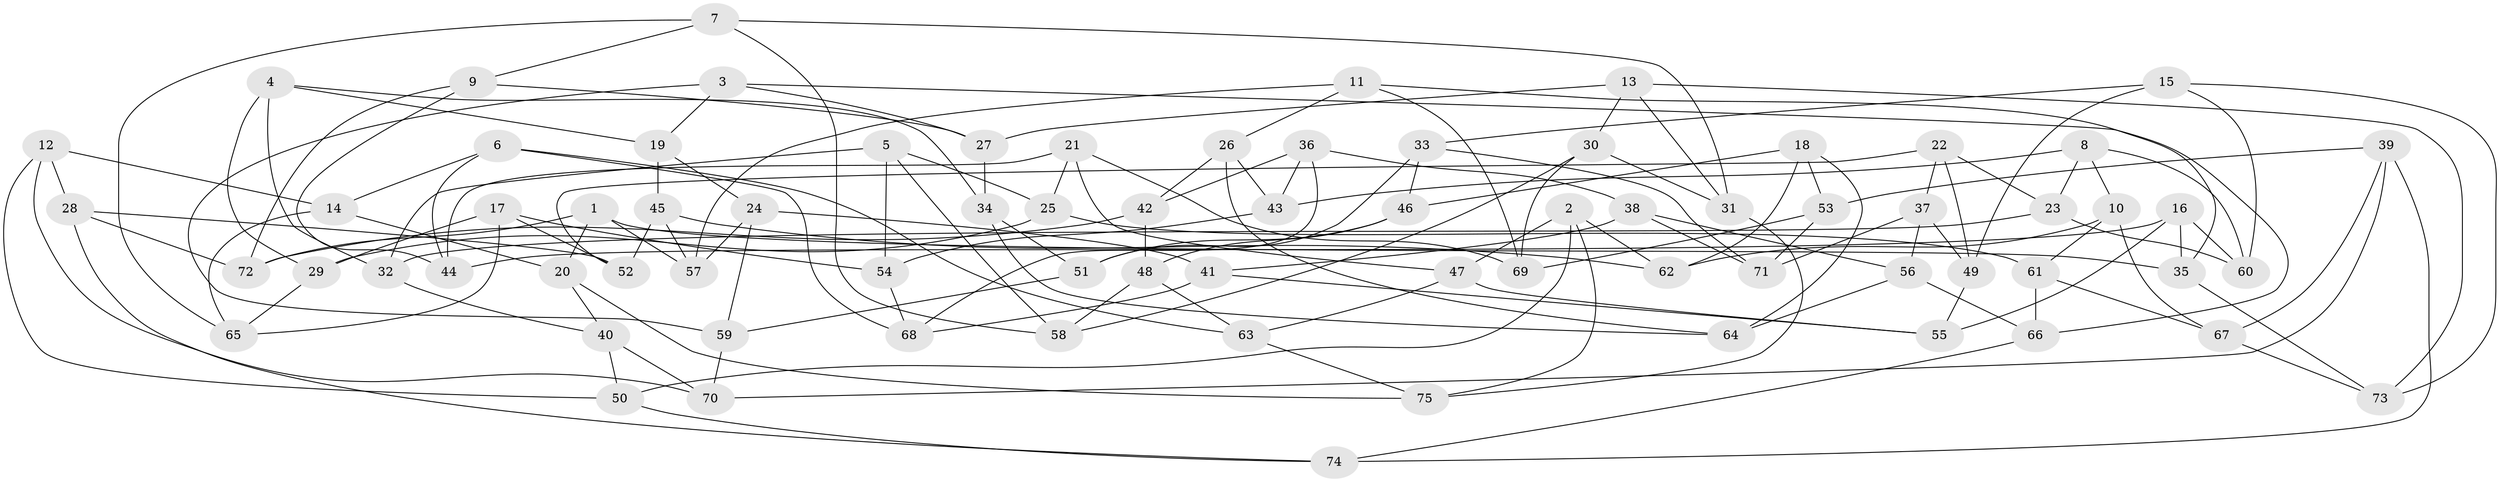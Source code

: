 // Generated by graph-tools (version 1.1) at 2025/16/03/09/25 04:16:44]
// undirected, 75 vertices, 150 edges
graph export_dot {
graph [start="1"]
  node [color=gray90,style=filled];
  1;
  2;
  3;
  4;
  5;
  6;
  7;
  8;
  9;
  10;
  11;
  12;
  13;
  14;
  15;
  16;
  17;
  18;
  19;
  20;
  21;
  22;
  23;
  24;
  25;
  26;
  27;
  28;
  29;
  30;
  31;
  32;
  33;
  34;
  35;
  36;
  37;
  38;
  39;
  40;
  41;
  42;
  43;
  44;
  45;
  46;
  47;
  48;
  49;
  50;
  51;
  52;
  53;
  54;
  55;
  56;
  57;
  58;
  59;
  60;
  61;
  62;
  63;
  64;
  65;
  66;
  67;
  68;
  69;
  70;
  71;
  72;
  73;
  74;
  75;
  1 -- 20;
  1 -- 72;
  1 -- 57;
  1 -- 35;
  2 -- 75;
  2 -- 47;
  2 -- 62;
  2 -- 50;
  3 -- 27;
  3 -- 19;
  3 -- 66;
  3 -- 59;
  4 -- 34;
  4 -- 29;
  4 -- 19;
  4 -- 32;
  5 -- 32;
  5 -- 58;
  5 -- 25;
  5 -- 54;
  6 -- 44;
  6 -- 14;
  6 -- 68;
  6 -- 63;
  7 -- 58;
  7 -- 31;
  7 -- 9;
  7 -- 65;
  8 -- 23;
  8 -- 43;
  8 -- 10;
  8 -- 60;
  9 -- 72;
  9 -- 44;
  9 -- 27;
  10 -- 67;
  10 -- 62;
  10 -- 61;
  11 -- 57;
  11 -- 35;
  11 -- 26;
  11 -- 69;
  12 -- 70;
  12 -- 50;
  12 -- 28;
  12 -- 14;
  13 -- 27;
  13 -- 31;
  13 -- 30;
  13 -- 73;
  14 -- 20;
  14 -- 65;
  15 -- 33;
  15 -- 73;
  15 -- 49;
  15 -- 60;
  16 -- 35;
  16 -- 44;
  16 -- 60;
  16 -- 55;
  17 -- 65;
  17 -- 54;
  17 -- 29;
  17 -- 52;
  18 -- 62;
  18 -- 53;
  18 -- 64;
  18 -- 46;
  19 -- 45;
  19 -- 24;
  20 -- 75;
  20 -- 40;
  21 -- 47;
  21 -- 44;
  21 -- 69;
  21 -- 25;
  22 -- 23;
  22 -- 37;
  22 -- 52;
  22 -- 49;
  23 -- 32;
  23 -- 60;
  24 -- 59;
  24 -- 41;
  24 -- 57;
  25 -- 29;
  25 -- 61;
  26 -- 43;
  26 -- 64;
  26 -- 42;
  27 -- 34;
  28 -- 52;
  28 -- 74;
  28 -- 72;
  29 -- 65;
  30 -- 58;
  30 -- 31;
  30 -- 69;
  31 -- 75;
  32 -- 40;
  33 -- 71;
  33 -- 46;
  33 -- 51;
  34 -- 51;
  34 -- 64;
  35 -- 73;
  36 -- 38;
  36 -- 43;
  36 -- 42;
  36 -- 68;
  37 -- 49;
  37 -- 71;
  37 -- 56;
  38 -- 56;
  38 -- 41;
  38 -- 71;
  39 -- 74;
  39 -- 67;
  39 -- 70;
  39 -- 53;
  40 -- 70;
  40 -- 50;
  41 -- 55;
  41 -- 68;
  42 -- 48;
  42 -- 72;
  43 -- 54;
  45 -- 52;
  45 -- 62;
  45 -- 57;
  46 -- 48;
  46 -- 51;
  47 -- 55;
  47 -- 63;
  48 -- 58;
  48 -- 63;
  49 -- 55;
  50 -- 74;
  51 -- 59;
  53 -- 71;
  53 -- 69;
  54 -- 68;
  56 -- 66;
  56 -- 64;
  59 -- 70;
  61 -- 66;
  61 -- 67;
  63 -- 75;
  66 -- 74;
  67 -- 73;
}

